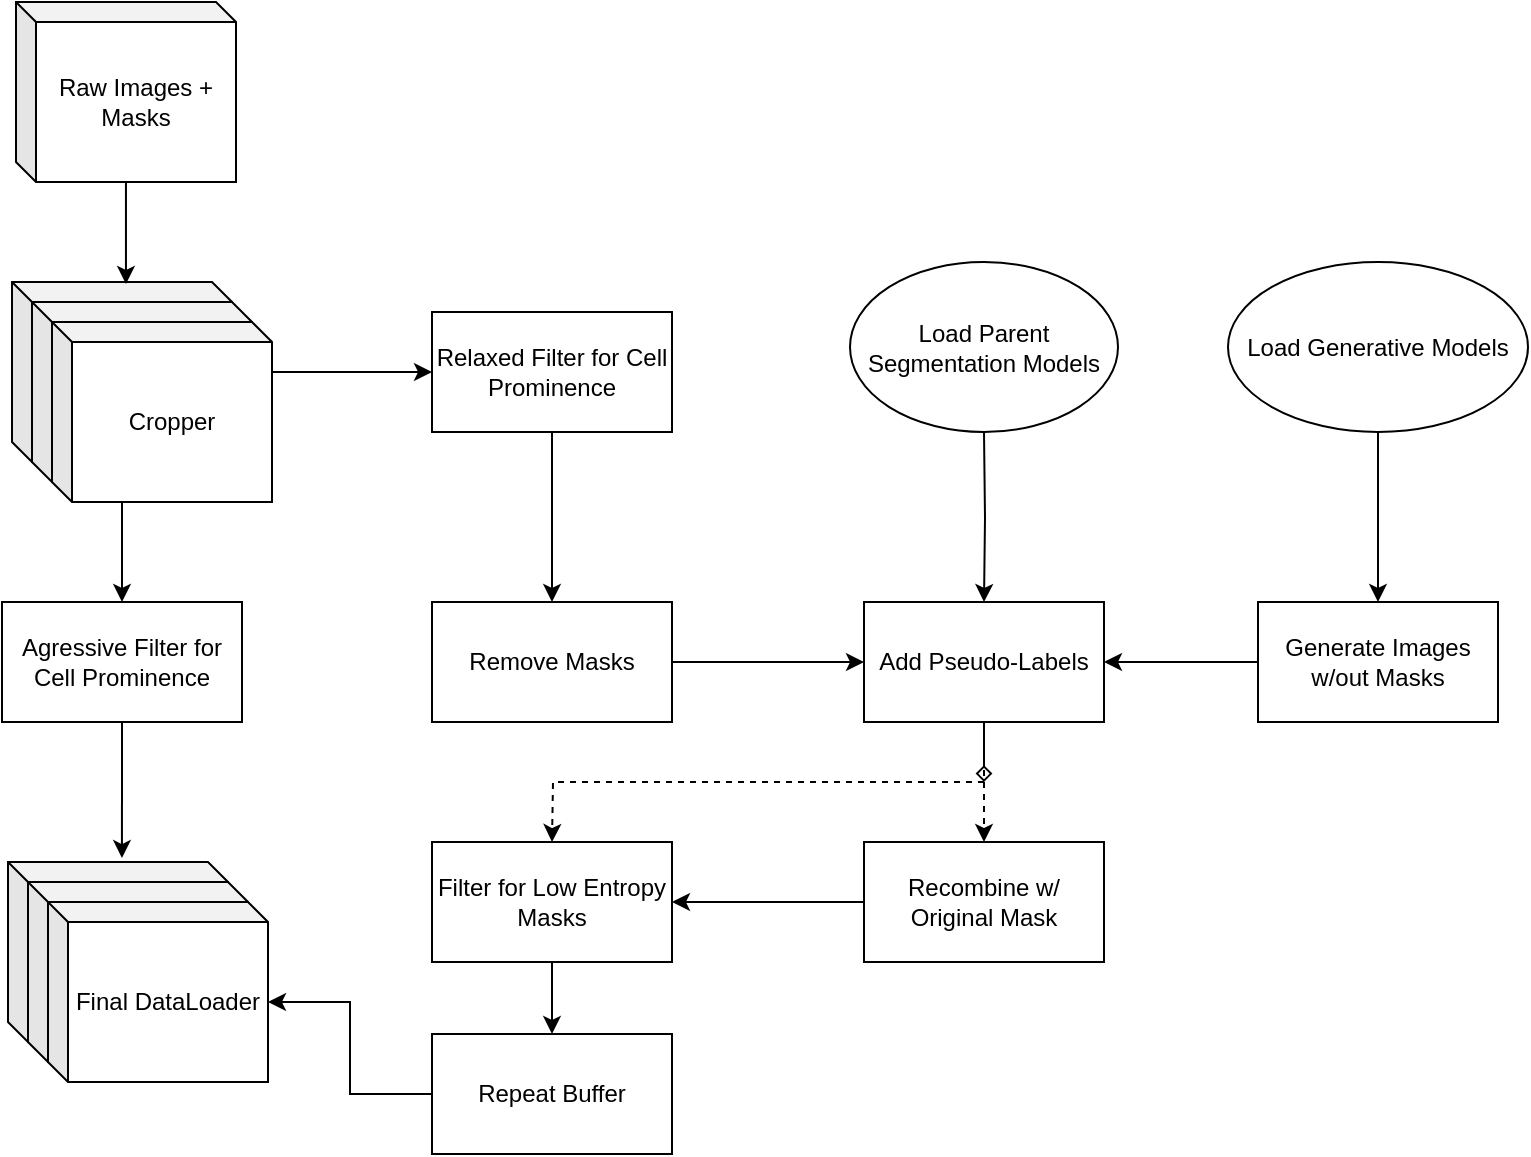 <mxfile version="14.4.8" type="device"><diagram id="m_kZBuhejz91nBEAewHl" name="Page-1"><mxGraphModel dx="1449" dy="1164" grid="1" gridSize="10" guides="1" tooltips="1" connect="1" arrows="1" fold="1" page="0" pageScale="1" pageWidth="850" pageHeight="1100" math="0" shadow="0"><root><mxCell id="0"/><mxCell id="1" parent="0"/><mxCell id="-E8CcbhhDuZR4xh3bqo8-8" style="edgeStyle=orthogonalEdgeStyle;rounded=0;orthogonalLoop=1;jettySize=auto;html=1;" edge="1" parent="1" source="-E8CcbhhDuZR4xh3bqo8-1" target="-E8CcbhhDuZR4xh3bqo8-6"><mxGeometry relative="1" as="geometry"/></mxCell><mxCell id="-E8CcbhhDuZR4xh3bqo8-9" style="edgeStyle=orthogonalEdgeStyle;rounded=0;orthogonalLoop=1;jettySize=auto;html=1;entryX=0;entryY=0.5;entryDx=0;entryDy=0;" edge="1" parent="1" source="-E8CcbhhDuZR4xh3bqo8-1" target="-E8CcbhhDuZR4xh3bqo8-7"><mxGeometry relative="1" as="geometry"/></mxCell><mxCell id="-E8CcbhhDuZR4xh3bqo8-1" value="Raw Images + Masks" style="shape=cube;whiteSpace=wrap;html=1;boundedLbl=1;backgroundOutline=1;darkOpacity=0.05;darkOpacity2=0.1;size=10;" vertex="1" parent="1"><mxGeometry x="80" y="140" width="110" height="90" as="geometry"/></mxCell><mxCell id="-E8CcbhhDuZR4xh3bqo8-40" style="edgeStyle=orthogonalEdgeStyle;rounded=0;orthogonalLoop=1;jettySize=auto;html=1;exitX=0.5;exitY=1;exitDx=0;exitDy=0;entryX=0.518;entryY=-0.022;entryDx=0;entryDy=0;entryPerimeter=0;" edge="1" parent="1" source="-E8CcbhhDuZR4xh3bqo8-6" target="-E8CcbhhDuZR4xh3bqo8-36"><mxGeometry relative="1" as="geometry"/></mxCell><mxCell id="-E8CcbhhDuZR4xh3bqo8-6" value="Agressive Filter for Cell Prominence" style="rounded=0;whiteSpace=wrap;html=1;" vertex="1" parent="1"><mxGeometry x="75" y="300" width="120" height="60" as="geometry"/></mxCell><mxCell id="-E8CcbhhDuZR4xh3bqo8-14" style="edgeStyle=orthogonalEdgeStyle;rounded=0;orthogonalLoop=1;jettySize=auto;html=1;entryX=0.5;entryY=0;entryDx=0;entryDy=0;" edge="1" parent="1" source="-E8CcbhhDuZR4xh3bqo8-7" target="-E8CcbhhDuZR4xh3bqo8-10"><mxGeometry relative="1" as="geometry"/></mxCell><mxCell id="-E8CcbhhDuZR4xh3bqo8-7" value="Relaxed Filter for Cell Prominence" style="rounded=0;whiteSpace=wrap;html=1;" vertex="1" parent="1"><mxGeometry x="290" y="155" width="120" height="60" as="geometry"/></mxCell><mxCell id="-E8CcbhhDuZR4xh3bqo8-15" style="edgeStyle=orthogonalEdgeStyle;rounded=0;orthogonalLoop=1;jettySize=auto;html=1;entryX=0;entryY=0.5;entryDx=0;entryDy=0;" edge="1" parent="1" source="-E8CcbhhDuZR4xh3bqo8-10" target="-E8CcbhhDuZR4xh3bqo8-12"><mxGeometry relative="1" as="geometry"/></mxCell><mxCell id="-E8CcbhhDuZR4xh3bqo8-10" value="Remove Masks" style="rounded=0;whiteSpace=wrap;html=1;" vertex="1" parent="1"><mxGeometry x="290" y="300" width="120" height="60" as="geometry"/></mxCell><mxCell id="-E8CcbhhDuZR4xh3bqo8-21" style="edgeStyle=orthogonalEdgeStyle;rounded=0;orthogonalLoop=1;jettySize=auto;html=1;entryX=1;entryY=0.5;entryDx=0;entryDy=0;" edge="1" parent="1" source="-E8CcbhhDuZR4xh3bqo8-11" target="-E8CcbhhDuZR4xh3bqo8-17"><mxGeometry relative="1" as="geometry"/></mxCell><mxCell id="-E8CcbhhDuZR4xh3bqo8-11" value="Recombine w/ Original Mask" style="rounded=0;whiteSpace=wrap;html=1;" vertex="1" parent="1"><mxGeometry x="506" y="420" width="120" height="60" as="geometry"/></mxCell><mxCell id="-E8CcbhhDuZR4xh3bqo8-18" style="edgeStyle=orthogonalEdgeStyle;rounded=0;orthogonalLoop=1;jettySize=auto;html=1;entryX=0.5;entryY=0;entryDx=0;entryDy=0;dashed=1;" edge="1" parent="1" source="-E8CcbhhDuZR4xh3bqo8-12" target="-E8CcbhhDuZR4xh3bqo8-11"><mxGeometry relative="1" as="geometry"/></mxCell><mxCell id="-E8CcbhhDuZR4xh3bqo8-33" style="edgeStyle=orthogonalEdgeStyle;rounded=0;orthogonalLoop=1;jettySize=auto;html=1;exitX=0.5;exitY=1;exitDx=0;exitDy=0;dashed=1;" edge="1" parent="1" source="-E8CcbhhDuZR4xh3bqo8-12"><mxGeometry relative="1" as="geometry"><mxPoint x="350" y="420" as="targetPoint"/></mxGeometry></mxCell><mxCell id="-E8CcbhhDuZR4xh3bqo8-47" style="edgeStyle=orthogonalEdgeStyle;rounded=0;orthogonalLoop=1;jettySize=auto;html=1;endArrow=diamond;endFill=0;" edge="1" parent="1" source="-E8CcbhhDuZR4xh3bqo8-12"><mxGeometry relative="1" as="geometry"><mxPoint x="566" y="390" as="targetPoint"/></mxGeometry></mxCell><mxCell id="-E8CcbhhDuZR4xh3bqo8-12" value="Add Pseudo-Labels" style="rounded=0;whiteSpace=wrap;html=1;" vertex="1" parent="1"><mxGeometry x="506" y="300" width="120" height="60" as="geometry"/></mxCell><mxCell id="-E8CcbhhDuZR4xh3bqo8-16" style="edgeStyle=orthogonalEdgeStyle;rounded=0;orthogonalLoop=1;jettySize=auto;html=1;entryX=0.5;entryY=0;entryDx=0;entryDy=0;" edge="1" parent="1" target="-E8CcbhhDuZR4xh3bqo8-12"><mxGeometry relative="1" as="geometry"><mxPoint x="566" y="215" as="sourcePoint"/></mxGeometry></mxCell><mxCell id="-E8CcbhhDuZR4xh3bqo8-34" style="edgeStyle=orthogonalEdgeStyle;rounded=0;orthogonalLoop=1;jettySize=auto;html=1;" edge="1" parent="1" source="-E8CcbhhDuZR4xh3bqo8-17" target="-E8CcbhhDuZR4xh3bqo8-35"><mxGeometry relative="1" as="geometry"><mxPoint x="350" y="540" as="targetPoint"/></mxGeometry></mxCell><mxCell id="-E8CcbhhDuZR4xh3bqo8-17" value="Filter for Low Entropy Masks" style="rounded=0;whiteSpace=wrap;html=1;" vertex="1" parent="1"><mxGeometry x="290" y="420" width="120" height="60" as="geometry"/></mxCell><mxCell id="-E8CcbhhDuZR4xh3bqo8-27" value="Raw Images + Masks" style="shape=cube;whiteSpace=wrap;html=1;boundedLbl=1;backgroundOutline=1;darkOpacity=0.05;darkOpacity2=0.1;size=10;" vertex="1" parent="1"><mxGeometry x="90" y="150" width="110" height="90" as="geometry"/></mxCell><mxCell id="-E8CcbhhDuZR4xh3bqo8-28" value="Cropper" style="shape=cube;whiteSpace=wrap;html=1;boundedLbl=1;backgroundOutline=1;darkOpacity=0.05;darkOpacity2=0.1;size=10;" vertex="1" parent="1"><mxGeometry x="100" y="160" width="110" height="90" as="geometry"/></mxCell><mxCell id="-E8CcbhhDuZR4xh3bqo8-31" style="edgeStyle=orthogonalEdgeStyle;rounded=0;orthogonalLoop=1;jettySize=auto;html=1;entryX=0.518;entryY=0.011;entryDx=0;entryDy=0;entryPerimeter=0;" edge="1" parent="1" source="-E8CcbhhDuZR4xh3bqo8-29" target="-E8CcbhhDuZR4xh3bqo8-1"><mxGeometry relative="1" as="geometry"/></mxCell><mxCell id="-E8CcbhhDuZR4xh3bqo8-29" value="Raw Images + Masks" style="shape=cube;whiteSpace=wrap;html=1;boundedLbl=1;backgroundOutline=1;darkOpacity=0.05;darkOpacity2=0.1;size=10;" vertex="1" parent="1"><mxGeometry x="82" width="110" height="90" as="geometry"/></mxCell><mxCell id="-E8CcbhhDuZR4xh3bqo8-32" value="Load Parent Segmentation Models" style="ellipse;whiteSpace=wrap;html=1;" vertex="1" parent="1"><mxGeometry x="499" y="130" width="134" height="85" as="geometry"/></mxCell><mxCell id="-E8CcbhhDuZR4xh3bqo8-39" style="edgeStyle=orthogonalEdgeStyle;rounded=0;orthogonalLoop=1;jettySize=auto;html=1;exitX=0;exitY=0.5;exitDx=0;exitDy=0;entryX=0;entryY=0;entryDx=110;entryDy=50;entryPerimeter=0;" edge="1" parent="1" source="-E8CcbhhDuZR4xh3bqo8-35" target="-E8CcbhhDuZR4xh3bqo8-38"><mxGeometry relative="1" as="geometry"/></mxCell><mxCell id="-E8CcbhhDuZR4xh3bqo8-35" value="Repeat Buffer" style="rounded=0;whiteSpace=wrap;html=1;" vertex="1" parent="1"><mxGeometry x="290" y="516" width="120" height="60" as="geometry"/></mxCell><mxCell id="-E8CcbhhDuZR4xh3bqo8-36" value="" style="shape=cube;whiteSpace=wrap;html=1;boundedLbl=1;backgroundOutline=1;darkOpacity=0.05;darkOpacity2=0.1;size=10;" vertex="1" parent="1"><mxGeometry x="78" y="430" width="110" height="90" as="geometry"/></mxCell><mxCell id="-E8CcbhhDuZR4xh3bqo8-37" value="" style="shape=cube;whiteSpace=wrap;html=1;boundedLbl=1;backgroundOutline=1;darkOpacity=0.05;darkOpacity2=0.1;size=10;" vertex="1" parent="1"><mxGeometry x="88" y="440" width="110" height="90" as="geometry"/></mxCell><mxCell id="-E8CcbhhDuZR4xh3bqo8-38" value="Final DataLoader" style="shape=cube;whiteSpace=wrap;html=1;boundedLbl=1;backgroundOutline=1;darkOpacity=0.05;darkOpacity2=0.1;size=10;" vertex="1" parent="1"><mxGeometry x="98" y="450" width="110" height="90" as="geometry"/></mxCell><mxCell id="-E8CcbhhDuZR4xh3bqo8-45" style="edgeStyle=orthogonalEdgeStyle;rounded=0;orthogonalLoop=1;jettySize=auto;html=1;entryX=0.5;entryY=0;entryDx=0;entryDy=0;" edge="1" parent="1" source="-E8CcbhhDuZR4xh3bqo8-42" target="-E8CcbhhDuZR4xh3bqo8-44"><mxGeometry relative="1" as="geometry"/></mxCell><mxCell id="-E8CcbhhDuZR4xh3bqo8-42" value="Load Generative Models" style="ellipse;whiteSpace=wrap;html=1;" vertex="1" parent="1"><mxGeometry x="688" y="130" width="150" height="85" as="geometry"/></mxCell><mxCell id="-E8CcbhhDuZR4xh3bqo8-46" style="edgeStyle=orthogonalEdgeStyle;rounded=0;orthogonalLoop=1;jettySize=auto;html=1;entryX=1;entryY=0.5;entryDx=0;entryDy=0;" edge="1" parent="1" source="-E8CcbhhDuZR4xh3bqo8-44" target="-E8CcbhhDuZR4xh3bqo8-12"><mxGeometry relative="1" as="geometry"/></mxCell><mxCell id="-E8CcbhhDuZR4xh3bqo8-44" value="Generate Images w/out Masks" style="rounded=0;whiteSpace=wrap;html=1;" vertex="1" parent="1"><mxGeometry x="703" y="300" width="120" height="60" as="geometry"/></mxCell></root></mxGraphModel></diagram></mxfile>